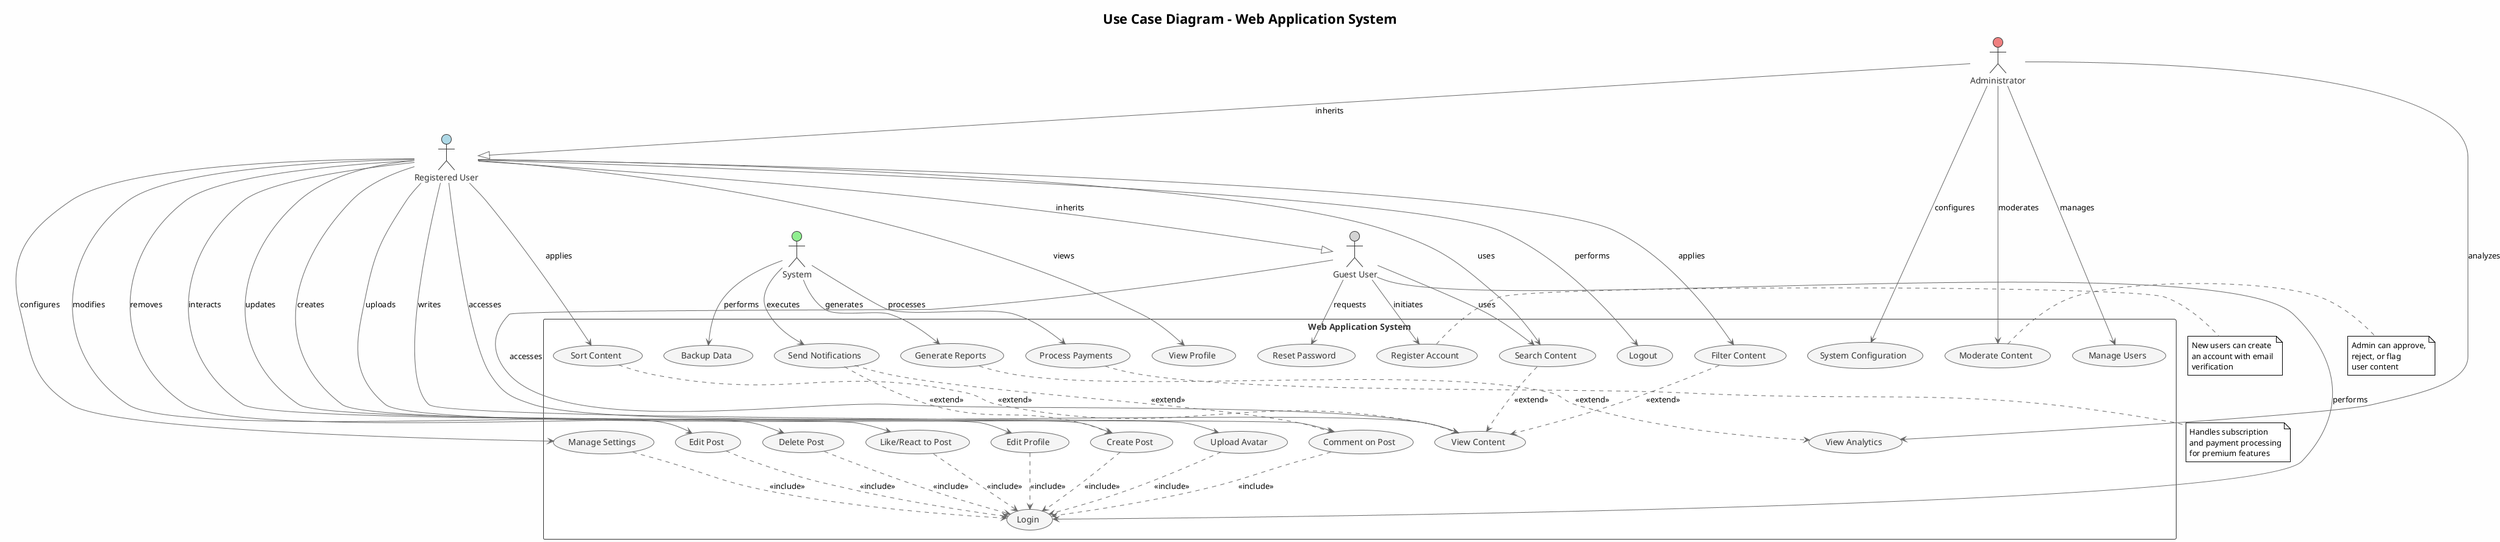 @startuml use_case_diagram
!theme plain
title Use Case Diagram - Web Application System

skinparam packageStyle rectangle
skinparam shadowing false
skinparam backgroundColor #FEFEFE

skinparam actor {
    BackgroundColor #E8E8E8
    BorderColor #333333
    FontColor #333333
}

skinparam usecase {
    BackgroundColor #F5F5F5
    BorderColor #666666
    FontColor #333333
    ArrowColor #666666
}

skinparam rectangle {
    BackgroundColor #FFFFFF
    BorderColor #333333
    FontColor #333333
}

' Define actors
actor "Guest User" as Guest #LightGray
actor "Registered User" as User #LightBlue
actor "Administrator" as Admin #LightCoral
actor "System" as System #LightGreen

' Define system boundary
rectangle "Web Application System" {
    ' Authentication Use Cases
    usecase "Register Account" as UC1
    usecase "Login" as UC2
    usecase "Logout" as UC3
    usecase "Reset Password" as UC4
    
    ' Content Management Use Cases
    usecase "View Content" as UC5
    usecase "Search Content" as UC6
    usecase "Filter Content" as UC7
    usecase "Sort Content" as UC8
    
    ' User Interaction Use Cases
    usecase "Create Post" as UC9
    usecase "Edit Post" as UC10
    usecase "Delete Post" as UC11
    usecase "Comment on Post" as UC12
    usecase "Like/React to Post" as UC13
    
    ' Profile Management Use Cases
    usecase "View Profile" as UC14
    usecase "Edit Profile" as UC15
    usecase "Upload Avatar" as UC16
    usecase "Manage Settings" as UC17
    
    ' Admin Use Cases
    usecase "Manage Users" as UC18
    usecase "Moderate Content" as UC19
    usecase "View Analytics" as UC20
    usecase "System Configuration" as UC21
    
    ' System Use Cases
    usecase "Send Notifications" as UC22
    usecase "Generate Reports" as UC23
    usecase "Backup Data" as UC24
    usecase "Process Payments" as UC25
}

' Guest User relationships
Guest --> UC1 : initiates
Guest --> UC2 : performs
Guest --> UC5 : accesses
Guest --> UC6 : uses
Guest --> UC4 : requests

' Registered User relationships (inherits from Guest)
User --> UC3 : performs
User --> UC5 : accesses
User --> UC6 : uses
User --> UC7 : applies
User --> UC8 : applies
User --> UC9 : creates
User --> UC10 : modifies
User --> UC11 : removes
User --> UC12 : writes
User --> UC13 : interacts
User --> UC14 : views
User --> UC15 : updates
User --> UC16 : uploads
User --> UC17 : configures

' Admin relationships (inherits from User)
Admin --> UC18 : manages
Admin --> UC19 : moderates
Admin --> UC20 : analyzes
Admin --> UC21 : configures

' System relationships
System --> UC22 : executes
System --> UC23 : generates
System --> UC24 : performs
System --> UC25 : processes

' Include relationships
UC9 ..> UC2 : <<include>>
UC10 ..> UC2 : <<include>>
UC11 ..> UC2 : <<include>>
UC12 ..> UC2 : <<include>>
UC13 ..> UC2 : <<include>>
UC15 ..> UC2 : <<include>>
UC16 ..> UC2 : <<include>>
UC17 ..> UC2 : <<include>>

' Extend relationships
UC7 ..> UC5 : <<extend>>
UC8 ..> UC5 : <<extend>>
UC6 ..> UC5 : <<extend>>
UC22 ..> UC9 : <<extend>>
UC22 ..> UC12 : <<extend>>
UC23 ..> UC20 : <<extend>>

' Inheritance relationships
User --|> Guest : inherits
Admin --|> User : inherits

' Notes for clarity
note right of UC1
  New users can create
  an account with email
  verification
end note

note right of UC19
  Admin can approve,
  reject, or flag
  user content
end note

note bottom of UC25
  Handles subscription
  and payment processing
  for premium features
end note

@enduml
